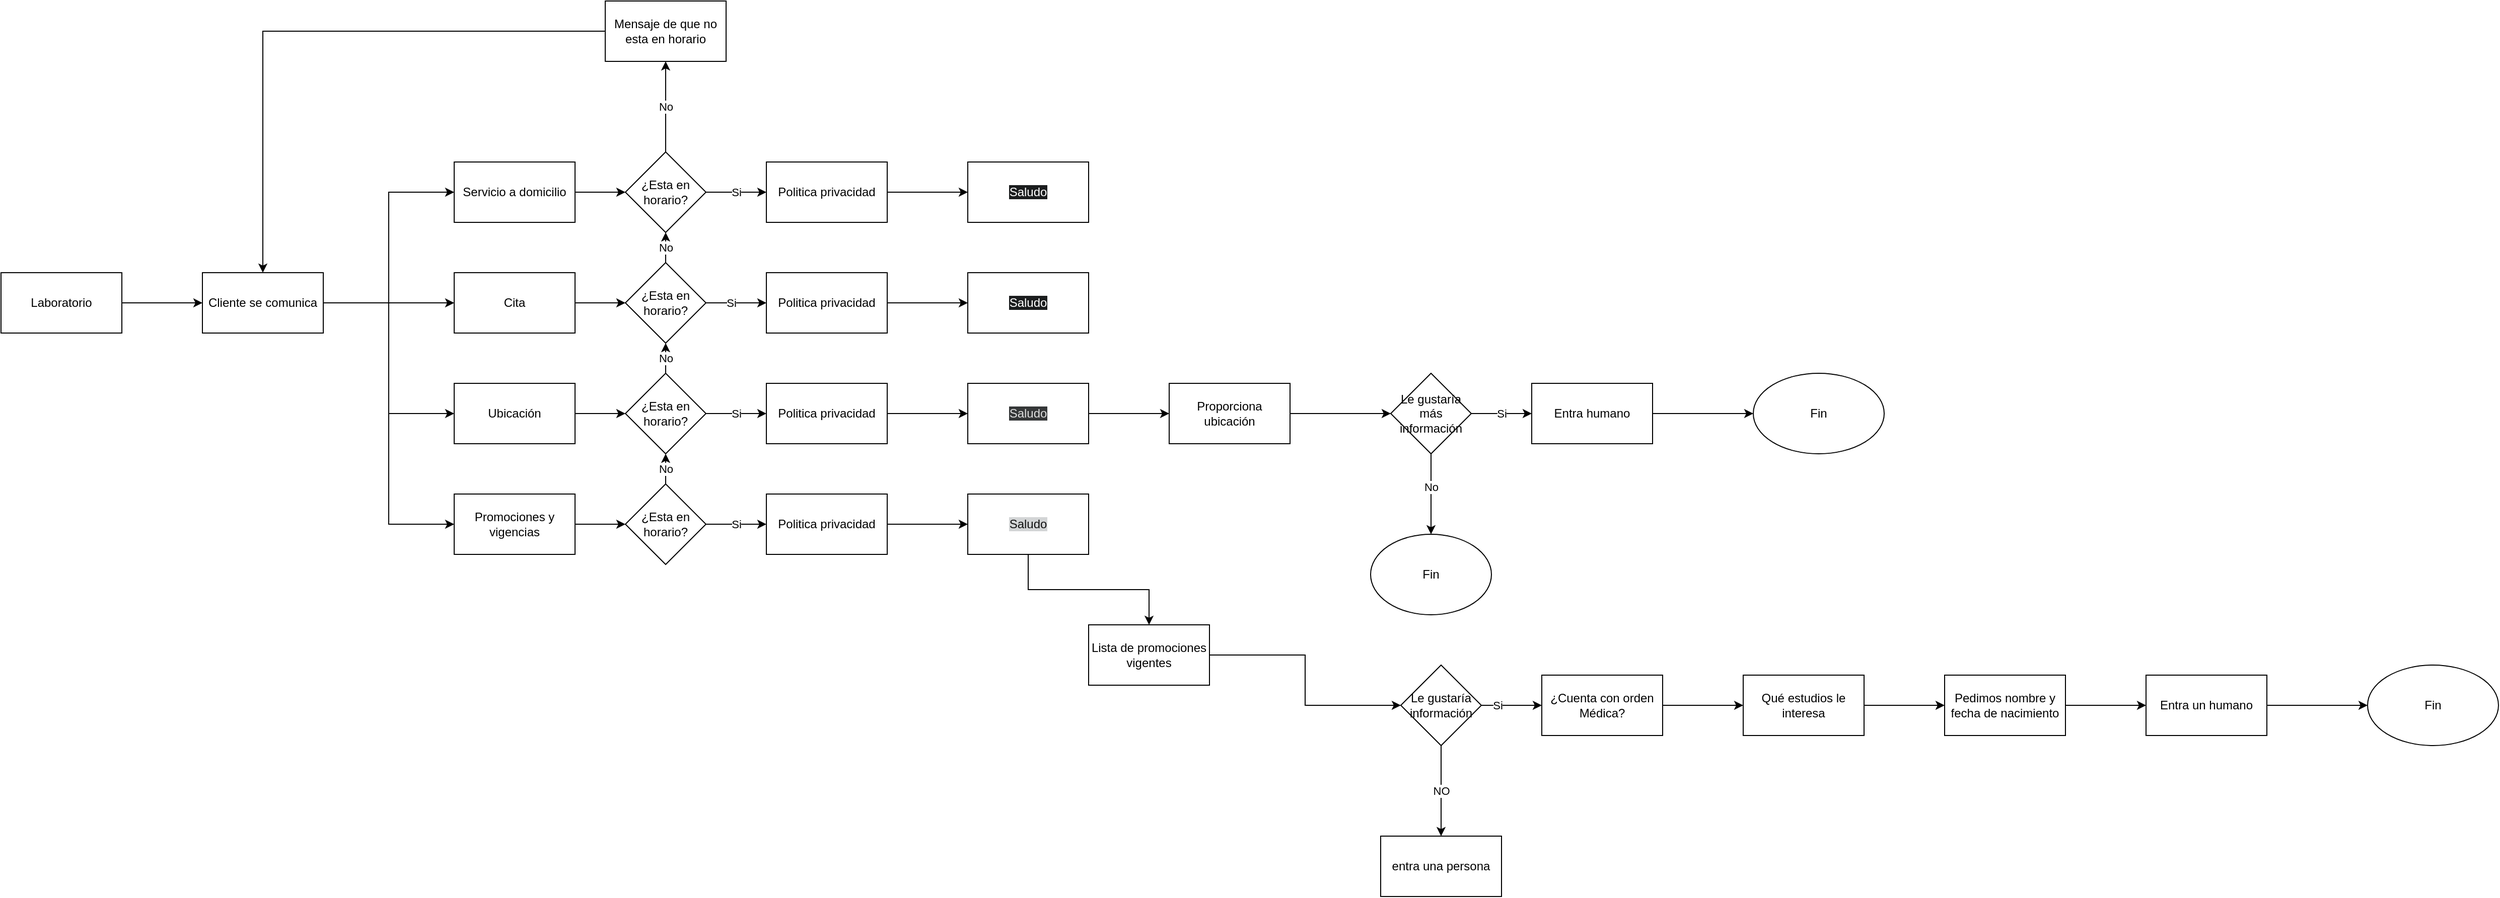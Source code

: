 <mxfile version="27.2.0">
  <diagram name="Página-1" id="UD459IwOdxiYRqdfFSEK">
    <mxGraphModel dx="1975" dy="2269" grid="1" gridSize="10" guides="1" tooltips="1" connect="1" arrows="1" fold="1" page="1" pageScale="1" pageWidth="827" pageHeight="1169" math="0" shadow="0">
      <root>
        <mxCell id="0" />
        <mxCell id="1" parent="0" />
        <mxCell id="sN92grl3fRyy01IaxiGX-4" value="" style="edgeStyle=orthogonalEdgeStyle;rounded=0;orthogonalLoop=1;jettySize=auto;html=1;" edge="1" parent="1" source="sN92grl3fRyy01IaxiGX-1" target="sN92grl3fRyy01IaxiGX-3">
          <mxGeometry relative="1" as="geometry" />
        </mxCell>
        <mxCell id="sN92grl3fRyy01IaxiGX-1" value="Laboratorio" style="rounded=0;whiteSpace=wrap;html=1;" vertex="1" parent="1">
          <mxGeometry x="50" y="230" width="120" height="60" as="geometry" />
        </mxCell>
        <mxCell id="sN92grl3fRyy01IaxiGX-7" style="edgeStyle=orthogonalEdgeStyle;rounded=0;orthogonalLoop=1;jettySize=auto;html=1;entryX=0;entryY=0.5;entryDx=0;entryDy=0;" edge="1" parent="1" source="sN92grl3fRyy01IaxiGX-3" target="sN92grl3fRyy01IaxiGX-5">
          <mxGeometry relative="1" as="geometry" />
        </mxCell>
        <mxCell id="sN92grl3fRyy01IaxiGX-9" style="edgeStyle=orthogonalEdgeStyle;rounded=0;orthogonalLoop=1;jettySize=auto;html=1;entryX=0;entryY=0.5;entryDx=0;entryDy=0;" edge="1" parent="1" source="sN92grl3fRyy01IaxiGX-3" target="sN92grl3fRyy01IaxiGX-8">
          <mxGeometry relative="1" as="geometry" />
        </mxCell>
        <mxCell id="sN92grl3fRyy01IaxiGX-11" value="" style="edgeStyle=orthogonalEdgeStyle;rounded=0;orthogonalLoop=1;jettySize=auto;html=1;" edge="1" parent="1" source="sN92grl3fRyy01IaxiGX-3" target="sN92grl3fRyy01IaxiGX-10">
          <mxGeometry relative="1" as="geometry" />
        </mxCell>
        <mxCell id="sN92grl3fRyy01IaxiGX-14" style="edgeStyle=orthogonalEdgeStyle;rounded=0;orthogonalLoop=1;jettySize=auto;html=1;entryX=0;entryY=0.5;entryDx=0;entryDy=0;" edge="1" parent="1" source="sN92grl3fRyy01IaxiGX-3" target="sN92grl3fRyy01IaxiGX-12">
          <mxGeometry relative="1" as="geometry" />
        </mxCell>
        <mxCell id="sN92grl3fRyy01IaxiGX-3" value="Cliente se comunica" style="rounded=0;whiteSpace=wrap;html=1;" vertex="1" parent="1">
          <mxGeometry x="250" y="230" width="120" height="60" as="geometry" />
        </mxCell>
        <mxCell id="sN92grl3fRyy01IaxiGX-29" value="" style="edgeStyle=orthogonalEdgeStyle;rounded=0;orthogonalLoop=1;jettySize=auto;html=1;" edge="1" parent="1" source="sN92grl3fRyy01IaxiGX-5" target="sN92grl3fRyy01IaxiGX-28">
          <mxGeometry relative="1" as="geometry" />
        </mxCell>
        <mxCell id="sN92grl3fRyy01IaxiGX-5" value="Promociones y vigencias" style="rounded=0;whiteSpace=wrap;html=1;" vertex="1" parent="1">
          <mxGeometry x="500" y="450" width="120" height="60" as="geometry" />
        </mxCell>
        <mxCell id="sN92grl3fRyy01IaxiGX-30" value="" style="edgeStyle=orthogonalEdgeStyle;rounded=0;orthogonalLoop=1;jettySize=auto;html=1;" edge="1" parent="1" source="sN92grl3fRyy01IaxiGX-8" target="sN92grl3fRyy01IaxiGX-27">
          <mxGeometry relative="1" as="geometry" />
        </mxCell>
        <mxCell id="sN92grl3fRyy01IaxiGX-8" value="Ubicación" style="rounded=0;whiteSpace=wrap;html=1;" vertex="1" parent="1">
          <mxGeometry x="500" y="340" width="120" height="60" as="geometry" />
        </mxCell>
        <mxCell id="sN92grl3fRyy01IaxiGX-31" value="" style="edgeStyle=orthogonalEdgeStyle;rounded=0;orthogonalLoop=1;jettySize=auto;html=1;" edge="1" parent="1" source="sN92grl3fRyy01IaxiGX-10" target="sN92grl3fRyy01IaxiGX-26">
          <mxGeometry relative="1" as="geometry" />
        </mxCell>
        <mxCell id="sN92grl3fRyy01IaxiGX-10" value="Cita" style="whiteSpace=wrap;html=1;rounded=0;" vertex="1" parent="1">
          <mxGeometry x="500" y="230" width="120" height="60" as="geometry" />
        </mxCell>
        <mxCell id="sN92grl3fRyy01IaxiGX-32" value="" style="edgeStyle=orthogonalEdgeStyle;rounded=0;orthogonalLoop=1;jettySize=auto;html=1;" edge="1" parent="1" source="sN92grl3fRyy01IaxiGX-12" target="sN92grl3fRyy01IaxiGX-25">
          <mxGeometry relative="1" as="geometry" />
        </mxCell>
        <mxCell id="sN92grl3fRyy01IaxiGX-12" value="Servicio a domicilio" style="rounded=0;whiteSpace=wrap;html=1;" vertex="1" parent="1">
          <mxGeometry x="500" y="120" width="120" height="60" as="geometry" />
        </mxCell>
        <mxCell id="sN92grl3fRyy01IaxiGX-43" value="Si" style="edgeStyle=orthogonalEdgeStyle;rounded=0;orthogonalLoop=1;jettySize=auto;html=1;" edge="1" parent="1" source="sN92grl3fRyy01IaxiGX-25" target="sN92grl3fRyy01IaxiGX-42">
          <mxGeometry relative="1" as="geometry" />
        </mxCell>
        <mxCell id="sN92grl3fRyy01IaxiGX-45" value="No" style="edgeStyle=orthogonalEdgeStyle;rounded=0;orthogonalLoop=1;jettySize=auto;html=1;" edge="1" parent="1" source="sN92grl3fRyy01IaxiGX-25" target="sN92grl3fRyy01IaxiGX-44">
          <mxGeometry relative="1" as="geometry" />
        </mxCell>
        <mxCell id="sN92grl3fRyy01IaxiGX-25" value="¿Esta en horario?" style="rhombus;whiteSpace=wrap;html=1;" vertex="1" parent="1">
          <mxGeometry x="670" y="110" width="80" height="80" as="geometry" />
        </mxCell>
        <mxCell id="sN92grl3fRyy01IaxiGX-38" value="" style="edgeStyle=orthogonalEdgeStyle;rounded=0;orthogonalLoop=1;jettySize=auto;html=1;" edge="1" parent="1" source="sN92grl3fRyy01IaxiGX-26" target="sN92grl3fRyy01IaxiGX-37">
          <mxGeometry relative="1" as="geometry" />
        </mxCell>
        <mxCell id="sN92grl3fRyy01IaxiGX-39" value="Si" style="edgeLabel;html=1;align=center;verticalAlign=middle;resizable=0;points=[];" vertex="1" connectable="0" parent="sN92grl3fRyy01IaxiGX-38">
          <mxGeometry x="-0.19" relative="1" as="geometry">
            <mxPoint as="offset" />
          </mxGeometry>
        </mxCell>
        <mxCell id="sN92grl3fRyy01IaxiGX-49" value="No" style="edgeStyle=orthogonalEdgeStyle;rounded=0;orthogonalLoop=1;jettySize=auto;html=1;" edge="1" parent="1" source="sN92grl3fRyy01IaxiGX-26" target="sN92grl3fRyy01IaxiGX-25">
          <mxGeometry relative="1" as="geometry" />
        </mxCell>
        <mxCell id="sN92grl3fRyy01IaxiGX-26" value="¿Esta en horario?" style="rhombus;whiteSpace=wrap;html=1;" vertex="1" parent="1">
          <mxGeometry x="670" y="220" width="80" height="80" as="geometry" />
        </mxCell>
        <mxCell id="sN92grl3fRyy01IaxiGX-36" value="Si" style="edgeStyle=orthogonalEdgeStyle;rounded=0;orthogonalLoop=1;jettySize=auto;html=1;" edge="1" parent="1" source="sN92grl3fRyy01IaxiGX-27" target="sN92grl3fRyy01IaxiGX-35">
          <mxGeometry relative="1" as="geometry" />
        </mxCell>
        <mxCell id="sN92grl3fRyy01IaxiGX-48" value="No" style="edgeStyle=orthogonalEdgeStyle;rounded=0;orthogonalLoop=1;jettySize=auto;html=1;" edge="1" parent="1" source="sN92grl3fRyy01IaxiGX-27" target="sN92grl3fRyy01IaxiGX-26">
          <mxGeometry relative="1" as="geometry" />
        </mxCell>
        <mxCell id="sN92grl3fRyy01IaxiGX-27" value="¿Esta en horario?" style="rhombus;whiteSpace=wrap;html=1;" vertex="1" parent="1">
          <mxGeometry x="670" y="330" width="80" height="80" as="geometry" />
        </mxCell>
        <mxCell id="sN92grl3fRyy01IaxiGX-34" value="Si" style="edgeStyle=orthogonalEdgeStyle;rounded=0;orthogonalLoop=1;jettySize=auto;html=1;" edge="1" parent="1" source="sN92grl3fRyy01IaxiGX-28" target="sN92grl3fRyy01IaxiGX-33">
          <mxGeometry relative="1" as="geometry" />
        </mxCell>
        <mxCell id="sN92grl3fRyy01IaxiGX-47" value="No" style="edgeStyle=orthogonalEdgeStyle;rounded=0;orthogonalLoop=1;jettySize=auto;html=1;" edge="1" parent="1" source="sN92grl3fRyy01IaxiGX-28" target="sN92grl3fRyy01IaxiGX-27">
          <mxGeometry relative="1" as="geometry" />
        </mxCell>
        <mxCell id="sN92grl3fRyy01IaxiGX-28" value="¿Esta en horario?" style="rhombus;whiteSpace=wrap;html=1;" vertex="1" parent="1">
          <mxGeometry x="670" y="440" width="80" height="80" as="geometry" />
        </mxCell>
        <mxCell id="sN92grl3fRyy01IaxiGX-58" value="" style="edgeStyle=orthogonalEdgeStyle;rounded=0;orthogonalLoop=1;jettySize=auto;html=1;" edge="1" parent="1" source="sN92grl3fRyy01IaxiGX-33" target="sN92grl3fRyy01IaxiGX-57">
          <mxGeometry relative="1" as="geometry" />
        </mxCell>
        <mxCell id="sN92grl3fRyy01IaxiGX-33" value="Politica privacidad" style="whiteSpace=wrap;html=1;" vertex="1" parent="1">
          <mxGeometry x="810" y="450" width="120" height="60" as="geometry" />
        </mxCell>
        <mxCell id="sN92grl3fRyy01IaxiGX-56" value="" style="edgeStyle=orthogonalEdgeStyle;rounded=0;orthogonalLoop=1;jettySize=auto;html=1;" edge="1" parent="1" source="sN92grl3fRyy01IaxiGX-35" target="sN92grl3fRyy01IaxiGX-55">
          <mxGeometry relative="1" as="geometry" />
        </mxCell>
        <mxCell id="sN92grl3fRyy01IaxiGX-35" value="Politica privacidad" style="whiteSpace=wrap;html=1;" vertex="1" parent="1">
          <mxGeometry x="810" y="340" width="120" height="60" as="geometry" />
        </mxCell>
        <mxCell id="sN92grl3fRyy01IaxiGX-54" value="" style="edgeStyle=orthogonalEdgeStyle;rounded=0;orthogonalLoop=1;jettySize=auto;html=1;" edge="1" parent="1" source="sN92grl3fRyy01IaxiGX-37" target="sN92grl3fRyy01IaxiGX-53">
          <mxGeometry relative="1" as="geometry" />
        </mxCell>
        <mxCell id="sN92grl3fRyy01IaxiGX-37" value="Politica privacidad" style="whiteSpace=wrap;html=1;" vertex="1" parent="1">
          <mxGeometry x="810" y="230" width="120" height="60" as="geometry" />
        </mxCell>
        <mxCell id="sN92grl3fRyy01IaxiGX-52" value="" style="edgeStyle=orthogonalEdgeStyle;rounded=0;orthogonalLoop=1;jettySize=auto;html=1;" edge="1" parent="1" source="sN92grl3fRyy01IaxiGX-42" target="sN92grl3fRyy01IaxiGX-51">
          <mxGeometry relative="1" as="geometry" />
        </mxCell>
        <mxCell id="sN92grl3fRyy01IaxiGX-42" value="Politica privacidad" style="whiteSpace=wrap;html=1;" vertex="1" parent="1">
          <mxGeometry x="810" y="120" width="120" height="60" as="geometry" />
        </mxCell>
        <mxCell id="sN92grl3fRyy01IaxiGX-46" style="edgeStyle=orthogonalEdgeStyle;rounded=0;orthogonalLoop=1;jettySize=auto;html=1;" edge="1" parent="1" source="sN92grl3fRyy01IaxiGX-44" target="sN92grl3fRyy01IaxiGX-3">
          <mxGeometry relative="1" as="geometry" />
        </mxCell>
        <mxCell id="sN92grl3fRyy01IaxiGX-44" value="Mensaje de que no esta en horario" style="whiteSpace=wrap;html=1;" vertex="1" parent="1">
          <mxGeometry x="650" y="-40" width="120" height="60" as="geometry" />
        </mxCell>
        <mxCell id="sN92grl3fRyy01IaxiGX-51" value="&lt;meta charset=&quot;utf-8&quot;&gt;&lt;span style=&quot;color: rgb(255, 255, 255); font-family: Helvetica; font-size: 12px; font-style: normal; font-variant-ligatures: normal; font-variant-caps: normal; font-weight: 400; letter-spacing: normal; orphans: 2; text-align: center; text-indent: 0px; text-transform: none; widows: 2; word-spacing: 0px; -webkit-text-stroke-width: 0px; white-space: normal; background-color: rgb(27, 29, 30); text-decoration-thickness: initial; text-decoration-style: initial; text-decoration-color: initial; display: inline !important; float: none;&quot;&gt;Saludo&lt;/span&gt;" style="whiteSpace=wrap;html=1;" vertex="1" parent="1">
          <mxGeometry x="1010" y="120" width="120" height="60" as="geometry" />
        </mxCell>
        <mxCell id="sN92grl3fRyy01IaxiGX-53" value="&lt;meta charset=&quot;utf-8&quot;&gt;&lt;span style=&quot;color: rgb(255, 255, 255); font-family: Helvetica; font-size: 12px; font-style: normal; font-variant-ligatures: normal; font-variant-caps: normal; font-weight: 400; letter-spacing: normal; orphans: 2; text-align: center; text-indent: 0px; text-transform: none; widows: 2; word-spacing: 0px; -webkit-text-stroke-width: 0px; white-space: normal; background-color: rgb(27, 29, 30); text-decoration-thickness: initial; text-decoration-style: initial; text-decoration-color: initial; display: inline !important; float: none;&quot;&gt;Saludo&lt;/span&gt;" style="whiteSpace=wrap;html=1;" vertex="1" parent="1">
          <mxGeometry x="1010" y="230" width="120" height="60" as="geometry" />
        </mxCell>
        <mxCell id="sN92grl3fRyy01IaxiGX-77" value="" style="edgeStyle=orthogonalEdgeStyle;rounded=0;orthogonalLoop=1;jettySize=auto;html=1;" edge="1" parent="1" source="sN92grl3fRyy01IaxiGX-55" target="sN92grl3fRyy01IaxiGX-76">
          <mxGeometry relative="1" as="geometry" />
        </mxCell>
        <mxCell id="sN92grl3fRyy01IaxiGX-55" value="&lt;span style=&quot;color: rgb(222, 222, 222); background-color: rgb(53, 55, 56);&quot;&gt;Saludo&lt;/span&gt;" style="whiteSpace=wrap;html=1;" vertex="1" parent="1">
          <mxGeometry x="1010" y="340" width="120" height="60" as="geometry" />
        </mxCell>
        <mxCell id="sN92grl3fRyy01IaxiGX-60" value="" style="edgeStyle=orthogonalEdgeStyle;rounded=0;orthogonalLoop=1;jettySize=auto;html=1;" edge="1" parent="1" source="sN92grl3fRyy01IaxiGX-57" target="sN92grl3fRyy01IaxiGX-59">
          <mxGeometry relative="1" as="geometry" />
        </mxCell>
        <mxCell id="sN92grl3fRyy01IaxiGX-57" value="&lt;meta charset=&quot;utf-8&quot;&gt;&lt;span style=&quot;color: rgb(18, 18, 18); font-family: Helvetica; font-size: 12px; font-style: normal; font-variant-ligatures: normal; font-variant-caps: normal; font-weight: 400; letter-spacing: normal; orphans: 2; text-align: center; text-indent: 0px; text-transform: none; widows: 2; word-spacing: 0px; -webkit-text-stroke-width: 0px; white-space: normal; background-color: rgb(211, 213, 214); text-decoration-thickness: initial; text-decoration-style: initial; text-decoration-color: initial; display: inline !important; float: none;&quot;&gt;Saludo&lt;/span&gt;" style="whiteSpace=wrap;html=1;" vertex="1" parent="1">
          <mxGeometry x="1010" y="450" width="120" height="60" as="geometry" />
        </mxCell>
        <mxCell id="sN92grl3fRyy01IaxiGX-62" value="" style="edgeStyle=orthogonalEdgeStyle;rounded=0;orthogonalLoop=1;jettySize=auto;html=1;" edge="1" parent="1" source="sN92grl3fRyy01IaxiGX-59" target="sN92grl3fRyy01IaxiGX-61">
          <mxGeometry relative="1" as="geometry" />
        </mxCell>
        <mxCell id="sN92grl3fRyy01IaxiGX-59" value="Lista de promociones vigentes" style="whiteSpace=wrap;html=1;" vertex="1" parent="1">
          <mxGeometry x="1130" y="580" width="120" height="60" as="geometry" />
        </mxCell>
        <mxCell id="sN92grl3fRyy01IaxiGX-64" value="NO" style="edgeStyle=orthogonalEdgeStyle;rounded=0;orthogonalLoop=1;jettySize=auto;html=1;" edge="1" parent="1" source="sN92grl3fRyy01IaxiGX-61" target="sN92grl3fRyy01IaxiGX-63">
          <mxGeometry relative="1" as="geometry" />
        </mxCell>
        <mxCell id="sN92grl3fRyy01IaxiGX-66" value="" style="edgeStyle=orthogonalEdgeStyle;rounded=0;orthogonalLoop=1;jettySize=auto;html=1;" edge="1" parent="1" source="sN92grl3fRyy01IaxiGX-61" target="sN92grl3fRyy01IaxiGX-65">
          <mxGeometry relative="1" as="geometry" />
        </mxCell>
        <mxCell id="sN92grl3fRyy01IaxiGX-67" value="Si" style="edgeLabel;html=1;align=center;verticalAlign=middle;resizable=0;points=[];" vertex="1" connectable="0" parent="sN92grl3fRyy01IaxiGX-66">
          <mxGeometry x="-0.467" relative="1" as="geometry">
            <mxPoint as="offset" />
          </mxGeometry>
        </mxCell>
        <mxCell id="sN92grl3fRyy01IaxiGX-61" value="Le gustaría información" style="rhombus;whiteSpace=wrap;html=1;" vertex="1" parent="1">
          <mxGeometry x="1440" y="620" width="80" height="80" as="geometry" />
        </mxCell>
        <mxCell id="sN92grl3fRyy01IaxiGX-63" value="entra una persona" style="whiteSpace=wrap;html=1;" vertex="1" parent="1">
          <mxGeometry x="1420" y="790" width="120" height="60" as="geometry" />
        </mxCell>
        <mxCell id="sN92grl3fRyy01IaxiGX-69" value="" style="edgeStyle=orthogonalEdgeStyle;rounded=0;orthogonalLoop=1;jettySize=auto;html=1;" edge="1" parent="1" source="sN92grl3fRyy01IaxiGX-65" target="sN92grl3fRyy01IaxiGX-68">
          <mxGeometry relative="1" as="geometry" />
        </mxCell>
        <mxCell id="sN92grl3fRyy01IaxiGX-65" value="¿Cuenta con orden Médica?" style="whiteSpace=wrap;html=1;" vertex="1" parent="1">
          <mxGeometry x="1580" y="630" width="120" height="60" as="geometry" />
        </mxCell>
        <mxCell id="sN92grl3fRyy01IaxiGX-71" value="" style="edgeStyle=orthogonalEdgeStyle;rounded=0;orthogonalLoop=1;jettySize=auto;html=1;" edge="1" parent="1" source="sN92grl3fRyy01IaxiGX-68" target="sN92grl3fRyy01IaxiGX-70">
          <mxGeometry relative="1" as="geometry" />
        </mxCell>
        <mxCell id="sN92grl3fRyy01IaxiGX-68" value="Qué estudios le interesa" style="whiteSpace=wrap;html=1;" vertex="1" parent="1">
          <mxGeometry x="1780" y="630" width="120" height="60" as="geometry" />
        </mxCell>
        <mxCell id="sN92grl3fRyy01IaxiGX-73" value="" style="edgeStyle=orthogonalEdgeStyle;rounded=0;orthogonalLoop=1;jettySize=auto;html=1;" edge="1" parent="1" source="sN92grl3fRyy01IaxiGX-70" target="sN92grl3fRyy01IaxiGX-72">
          <mxGeometry relative="1" as="geometry" />
        </mxCell>
        <mxCell id="sN92grl3fRyy01IaxiGX-70" value="Pedimos nombre y fecha de nacimiento" style="whiteSpace=wrap;html=1;" vertex="1" parent="1">
          <mxGeometry x="1980" y="630" width="120" height="60" as="geometry" />
        </mxCell>
        <mxCell id="sN92grl3fRyy01IaxiGX-93" value="" style="edgeStyle=orthogonalEdgeStyle;rounded=0;orthogonalLoop=1;jettySize=auto;html=1;" edge="1" parent="1" source="sN92grl3fRyy01IaxiGX-72" target="sN92grl3fRyy01IaxiGX-92">
          <mxGeometry relative="1" as="geometry" />
        </mxCell>
        <mxCell id="sN92grl3fRyy01IaxiGX-72" value="Entra un humano" style="whiteSpace=wrap;html=1;" vertex="1" parent="1">
          <mxGeometry x="2180" y="630" width="120" height="60" as="geometry" />
        </mxCell>
        <mxCell id="sN92grl3fRyy01IaxiGX-79" value="" style="edgeStyle=orthogonalEdgeStyle;rounded=0;orthogonalLoop=1;jettySize=auto;html=1;" edge="1" parent="1" source="sN92grl3fRyy01IaxiGX-76" target="sN92grl3fRyy01IaxiGX-78">
          <mxGeometry relative="1" as="geometry" />
        </mxCell>
        <mxCell id="sN92grl3fRyy01IaxiGX-76" value="Proporciona ubicación" style="whiteSpace=wrap;html=1;" vertex="1" parent="1">
          <mxGeometry x="1210" y="340" width="120" height="60" as="geometry" />
        </mxCell>
        <mxCell id="sN92grl3fRyy01IaxiGX-85" value="" style="edgeStyle=orthogonalEdgeStyle;rounded=0;orthogonalLoop=1;jettySize=auto;html=1;" edge="1" parent="1" source="sN92grl3fRyy01IaxiGX-78" target="sN92grl3fRyy01IaxiGX-84">
          <mxGeometry relative="1" as="geometry" />
        </mxCell>
        <mxCell id="sN92grl3fRyy01IaxiGX-86" value="No" style="edgeLabel;html=1;align=center;verticalAlign=middle;resizable=0;points=[];" vertex="1" connectable="0" parent="sN92grl3fRyy01IaxiGX-85">
          <mxGeometry x="-0.178" relative="1" as="geometry">
            <mxPoint as="offset" />
          </mxGeometry>
        </mxCell>
        <mxCell id="sN92grl3fRyy01IaxiGX-88" value="Si" style="edgeStyle=orthogonalEdgeStyle;rounded=0;orthogonalLoop=1;jettySize=auto;html=1;" edge="1" parent="1" source="sN92grl3fRyy01IaxiGX-78" target="sN92grl3fRyy01IaxiGX-87">
          <mxGeometry relative="1" as="geometry" />
        </mxCell>
        <mxCell id="sN92grl3fRyy01IaxiGX-78" value="Le gustaría más información" style="rhombus;whiteSpace=wrap;html=1;" vertex="1" parent="1">
          <mxGeometry x="1430" y="330" width="80" height="80" as="geometry" />
        </mxCell>
        <mxCell id="sN92grl3fRyy01IaxiGX-84" value="Fin" style="ellipse;whiteSpace=wrap;html=1;" vertex="1" parent="1">
          <mxGeometry x="1410" y="490" width="120" height="80" as="geometry" />
        </mxCell>
        <mxCell id="sN92grl3fRyy01IaxiGX-91" value="" style="edgeStyle=orthogonalEdgeStyle;rounded=0;orthogonalLoop=1;jettySize=auto;html=1;" edge="1" parent="1" source="sN92grl3fRyy01IaxiGX-87" target="sN92grl3fRyy01IaxiGX-90">
          <mxGeometry relative="1" as="geometry" />
        </mxCell>
        <mxCell id="sN92grl3fRyy01IaxiGX-87" value="Entra humano" style="whiteSpace=wrap;html=1;" vertex="1" parent="1">
          <mxGeometry x="1570" y="340" width="120" height="60" as="geometry" />
        </mxCell>
        <mxCell id="sN92grl3fRyy01IaxiGX-90" value="Fin" style="ellipse;whiteSpace=wrap;html=1;" vertex="1" parent="1">
          <mxGeometry x="1790" y="330" width="130" height="80" as="geometry" />
        </mxCell>
        <mxCell id="sN92grl3fRyy01IaxiGX-92" value="Fin" style="ellipse;whiteSpace=wrap;html=1;" vertex="1" parent="1">
          <mxGeometry x="2400" y="620" width="130" height="80" as="geometry" />
        </mxCell>
      </root>
    </mxGraphModel>
  </diagram>
</mxfile>
